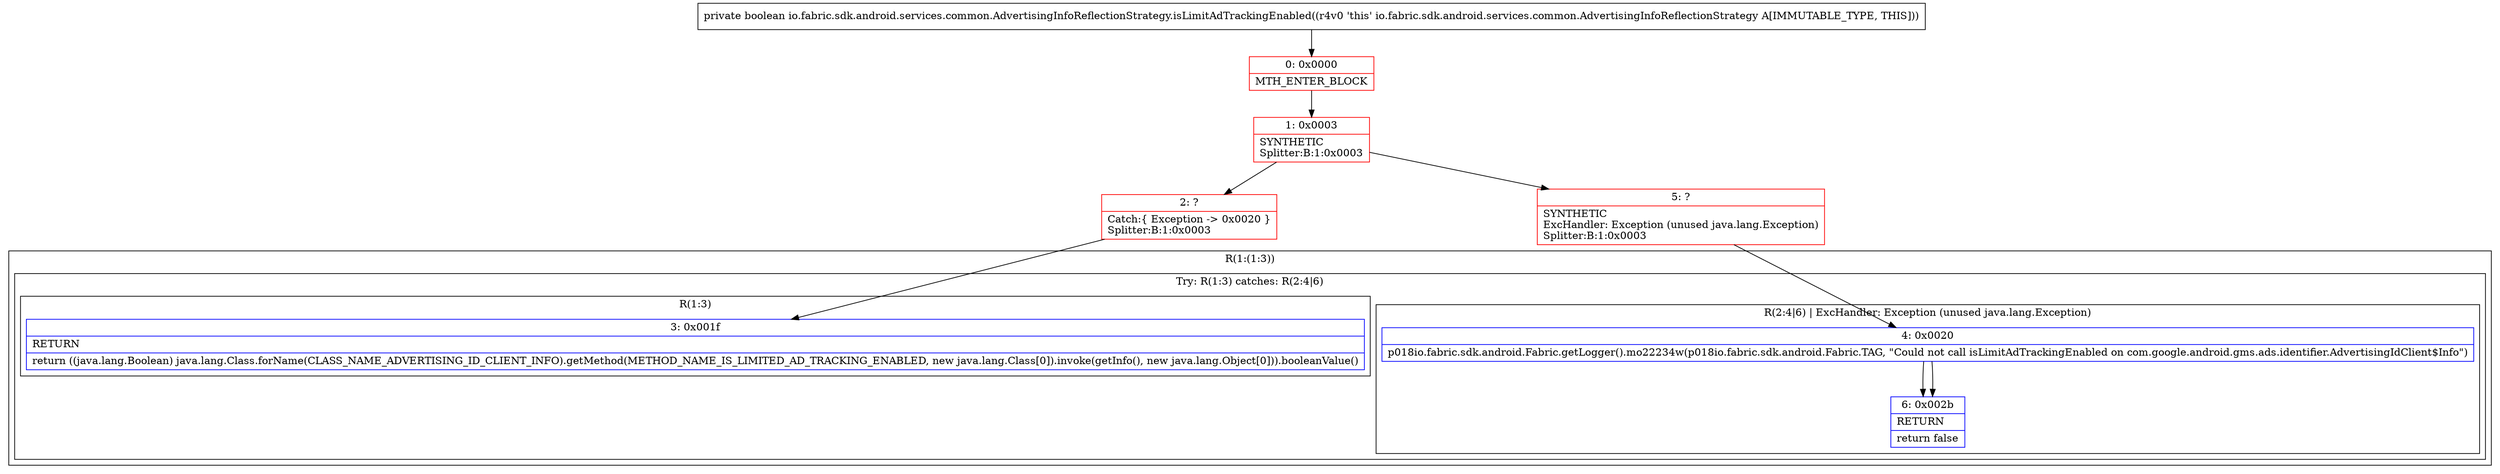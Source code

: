 digraph "CFG forio.fabric.sdk.android.services.common.AdvertisingInfoReflectionStrategy.isLimitAdTrackingEnabled()Z" {
subgraph cluster_Region_690578360 {
label = "R(1:(1:3))";
node [shape=record,color=blue];
subgraph cluster_TryCatchRegion_1256561412 {
label = "Try: R(1:3) catches: R(2:4|6)";
node [shape=record,color=blue];
subgraph cluster_Region_1807532202 {
label = "R(1:3)";
node [shape=record,color=blue];
Node_3 [shape=record,label="{3\:\ 0x001f|RETURN\l|return ((java.lang.Boolean) java.lang.Class.forName(CLASS_NAME_ADVERTISING_ID_CLIENT_INFO).getMethod(METHOD_NAME_IS_LIMITED_AD_TRACKING_ENABLED, new java.lang.Class[0]).invoke(getInfo(), new java.lang.Object[0])).booleanValue()\l}"];
}
subgraph cluster_Region_2119034978 {
label = "R(2:4|6) | ExcHandler: Exception (unused java.lang.Exception)\l";
node [shape=record,color=blue];
Node_4 [shape=record,label="{4\:\ 0x0020|p018io.fabric.sdk.android.Fabric.getLogger().mo22234w(p018io.fabric.sdk.android.Fabric.TAG, \"Could not call isLimitAdTrackingEnabled on com.google.android.gms.ads.identifier.AdvertisingIdClient$Info\")\l}"];
Node_6 [shape=record,label="{6\:\ 0x002b|RETURN\l|return false\l}"];
}
}
}
subgraph cluster_Region_2119034978 {
label = "R(2:4|6) | ExcHandler: Exception (unused java.lang.Exception)\l";
node [shape=record,color=blue];
Node_4 [shape=record,label="{4\:\ 0x0020|p018io.fabric.sdk.android.Fabric.getLogger().mo22234w(p018io.fabric.sdk.android.Fabric.TAG, \"Could not call isLimitAdTrackingEnabled on com.google.android.gms.ads.identifier.AdvertisingIdClient$Info\")\l}"];
Node_6 [shape=record,label="{6\:\ 0x002b|RETURN\l|return false\l}"];
}
Node_0 [shape=record,color=red,label="{0\:\ 0x0000|MTH_ENTER_BLOCK\l}"];
Node_1 [shape=record,color=red,label="{1\:\ 0x0003|SYNTHETIC\lSplitter:B:1:0x0003\l}"];
Node_2 [shape=record,color=red,label="{2\:\ ?|Catch:\{ Exception \-\> 0x0020 \}\lSplitter:B:1:0x0003\l}"];
Node_5 [shape=record,color=red,label="{5\:\ ?|SYNTHETIC\lExcHandler: Exception (unused java.lang.Exception)\lSplitter:B:1:0x0003\l}"];
MethodNode[shape=record,label="{private boolean io.fabric.sdk.android.services.common.AdvertisingInfoReflectionStrategy.isLimitAdTrackingEnabled((r4v0 'this' io.fabric.sdk.android.services.common.AdvertisingInfoReflectionStrategy A[IMMUTABLE_TYPE, THIS])) }"];
MethodNode -> Node_0;
Node_4 -> Node_6;
Node_4 -> Node_6;
Node_0 -> Node_1;
Node_1 -> Node_2;
Node_1 -> Node_5;
Node_2 -> Node_3;
Node_5 -> Node_4;
}

